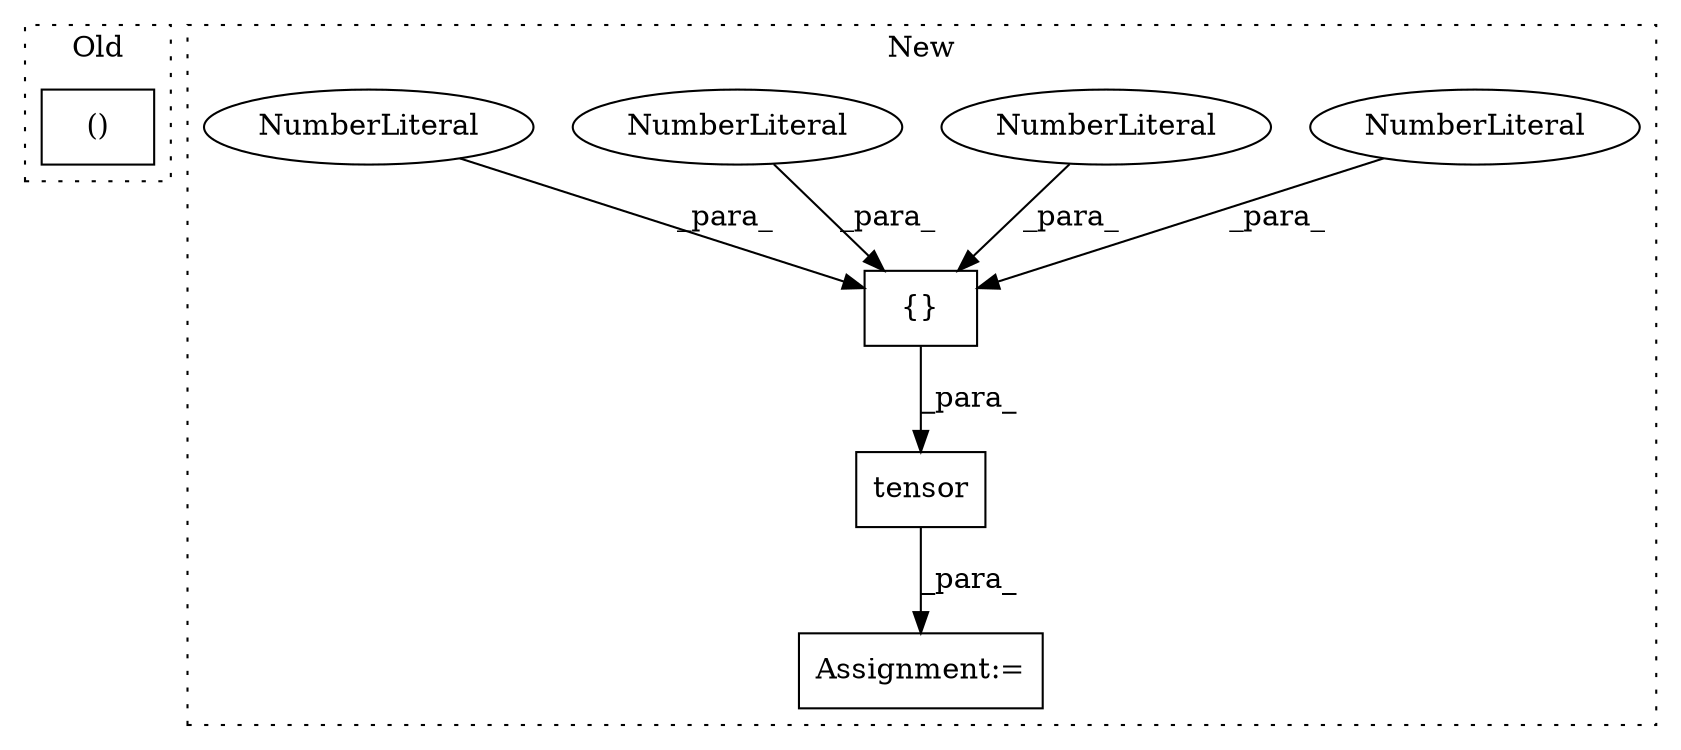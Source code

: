 digraph G {
subgraph cluster0 {
1 [label="()" a="106" s="326" l="32" shape="box"];
label = "Old";
style="dotted";
}
subgraph cluster1 {
2 [label="tensor" a="32" s="404,429" l="7,1" shape="box"];
3 [label="Assignment:=" a="7" s="783" l="1" shape="box"];
4 [label="{}" a="4" s="420,428" l="1,1" shape="box"];
5 [label="NumberLiteral" a="34" s="423" l="1" shape="ellipse"];
6 [label="NumberLiteral" a="34" s="427" l="1" shape="ellipse"];
7 [label="NumberLiteral" a="34" s="421" l="1" shape="ellipse"];
8 [label="NumberLiteral" a="34" s="425" l="1" shape="ellipse"];
label = "New";
style="dotted";
}
2 -> 3 [label="_para_"];
4 -> 2 [label="_para_"];
5 -> 4 [label="_para_"];
6 -> 4 [label="_para_"];
7 -> 4 [label="_para_"];
8 -> 4 [label="_para_"];
}
